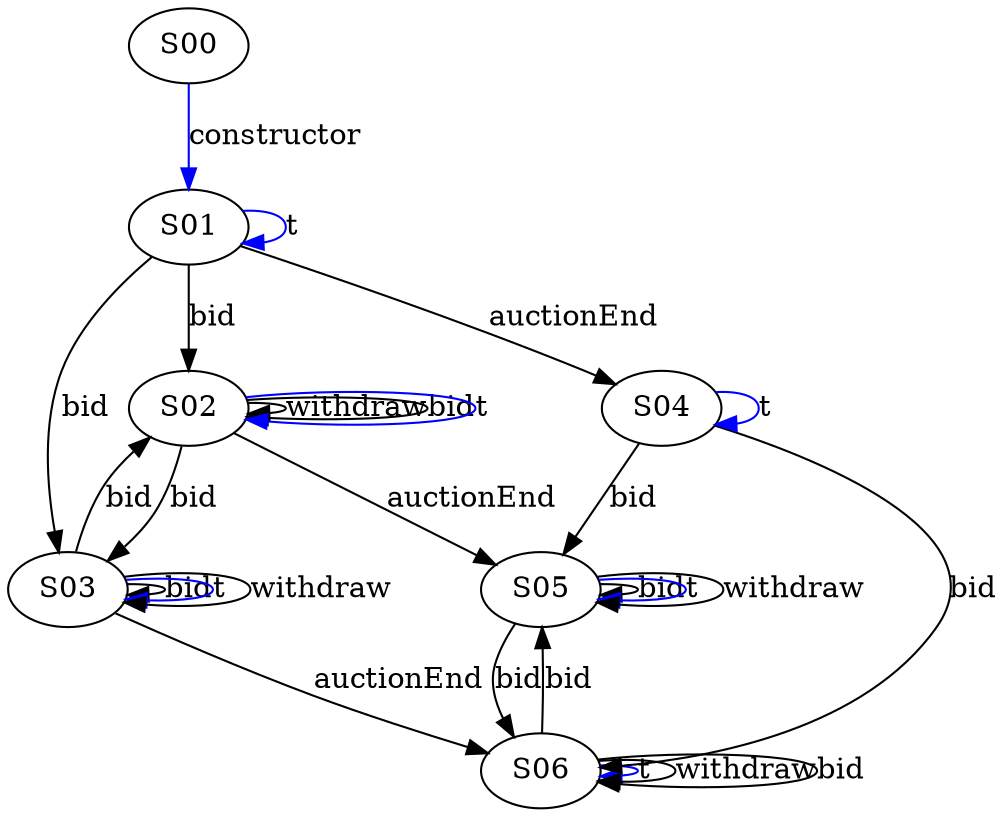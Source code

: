 digraph {

S02->S05 [label="auctionEnd", style="", color="black"]
S01->S01 [label="t", style="", color="blue"]
S02->S02 [label="withdraw", style="", color="black"]
S03->S02 [label="bid", style="", color="black"]
S03->S03 [label="bid", style="", color="black"]
S06->S06 [label="t", style="", color="blue"]
S02->S02 [label="bid", style="", color="black"]
S02->S03 [label="bid", style="", color="black"]
S06->S06 [label="withdraw", style="", color="black"]
S01->S02 [label="bid", style="", color="black"]
S01->S03 [label="bid", style="", color="black"]
S00->S01 [label="constructor", style="", color="blue"]
S03->S03 [label="t", style="", color="blue"]
S04->S04 [label="t", style="", color="blue"]
S03->S06 [label="auctionEnd", style="", color="black"]
S05->S05 [label="bid", style="", color="black"]
S05->S06 [label="bid", style="", color="black"]
S06->S05 [label="bid", style="", color="black"]
S06->S06 [label="bid", style="", color="black"]
S05->S05 [label="t", style="", color="blue"]
S05->S05 [label="withdraw", style="", color="black"]
S02->S02 [label="t", style="", color="blue"]
S03->S03 [label="withdraw", style="", color="black"]
S04->S05 [label="bid", style="", color="black"]
S04->S06 [label="bid", style="", color="black"]
S01->S04 [label="auctionEnd", style="", color="black"]
}